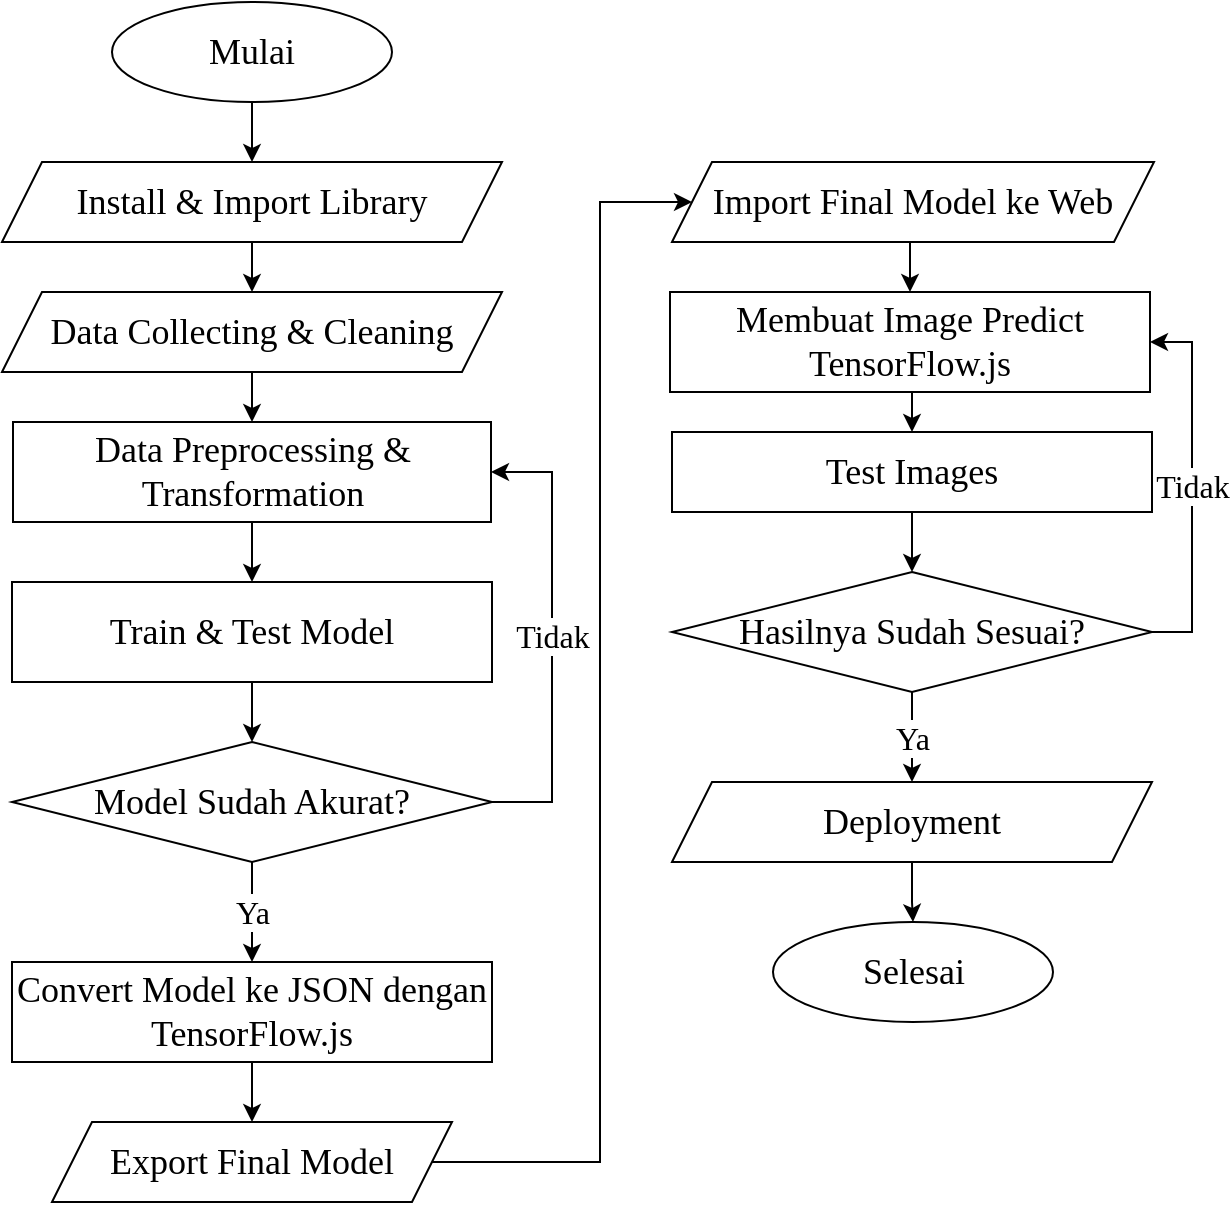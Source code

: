 <mxfile version="20.2.6" type="github">
  <diagram id="zzvXpx5f5zcqOnSdW2SA" name="Page-1">
    <mxGraphModel dx="869" dy="476" grid="1" gridSize="10" guides="1" tooltips="1" connect="1" arrows="1" fold="1" page="1" pageScale="1" pageWidth="827" pageHeight="1169" math="0" shadow="0">
      <root>
        <mxCell id="0" />
        <mxCell id="1" parent="0" />
        <mxCell id="zVf6gFmjgH7ORG9ChD0n-1" style="edgeStyle=orthogonalEdgeStyle;rounded=0;orthogonalLoop=1;jettySize=auto;html=1;exitX=0.5;exitY=1;exitDx=0;exitDy=0;entryX=0.5;entryY=0;entryDx=0;entryDy=0;" edge="1" parent="1" source="zVf6gFmjgH7ORG9ChD0n-2" target="zVf6gFmjgH7ORG9ChD0n-5">
          <mxGeometry relative="1" as="geometry" />
        </mxCell>
        <mxCell id="zVf6gFmjgH7ORG9ChD0n-2" value="Mulai" style="ellipse;whiteSpace=wrap;html=1;fontSize=18;fontFamily=Times New Roman;" vertex="1" parent="1">
          <mxGeometry x="180" y="40" width="140" height="50" as="geometry" />
        </mxCell>
        <mxCell id="zVf6gFmjgH7ORG9ChD0n-3" value="Selesai" style="ellipse;whiteSpace=wrap;html=1;fontSize=18;fontFamily=Times New Roman;" vertex="1" parent="1">
          <mxGeometry x="510.5" y="500" width="140" height="50" as="geometry" />
        </mxCell>
        <mxCell id="zVf6gFmjgH7ORG9ChD0n-4" style="edgeStyle=orthogonalEdgeStyle;rounded=0;orthogonalLoop=1;jettySize=auto;html=1;exitX=0.5;exitY=1;exitDx=0;exitDy=0;entryX=0.5;entryY=0;entryDx=0;entryDy=0;" edge="1" parent="1" source="zVf6gFmjgH7ORG9ChD0n-5" target="zVf6gFmjgH7ORG9ChD0n-7">
          <mxGeometry relative="1" as="geometry" />
        </mxCell>
        <mxCell id="zVf6gFmjgH7ORG9ChD0n-5" value="Install &amp;amp; Import Library" style="shape=parallelogram;perimeter=parallelogramPerimeter;whiteSpace=wrap;html=1;fixedSize=1;fontSize=18;fontFamily=Times New Roman;" vertex="1" parent="1">
          <mxGeometry x="125" y="120" width="250" height="40" as="geometry" />
        </mxCell>
        <mxCell id="zVf6gFmjgH7ORG9ChD0n-6" style="edgeStyle=orthogonalEdgeStyle;rounded=0;orthogonalLoop=1;jettySize=auto;html=1;entryX=0.5;entryY=0;entryDx=0;entryDy=0;" edge="1" parent="1" source="zVf6gFmjgH7ORG9ChD0n-7" target="zVf6gFmjgH7ORG9ChD0n-9">
          <mxGeometry relative="1" as="geometry" />
        </mxCell>
        <mxCell id="zVf6gFmjgH7ORG9ChD0n-7" value="Data Collecting &amp;amp; Cleaning" style="shape=parallelogram;perimeter=parallelogramPerimeter;whiteSpace=wrap;html=1;fixedSize=1;fontSize=18;fontFamily=Times New Roman;" vertex="1" parent="1">
          <mxGeometry x="125" y="185" width="250" height="40" as="geometry" />
        </mxCell>
        <mxCell id="zVf6gFmjgH7ORG9ChD0n-8" style="edgeStyle=orthogonalEdgeStyle;rounded=0;orthogonalLoop=1;jettySize=auto;html=1;exitX=0.5;exitY=1;exitDx=0;exitDy=0;" edge="1" parent="1" source="zVf6gFmjgH7ORG9ChD0n-9" target="zVf6gFmjgH7ORG9ChD0n-11">
          <mxGeometry relative="1" as="geometry" />
        </mxCell>
        <mxCell id="zVf6gFmjgH7ORG9ChD0n-9" value="Data Preprocessing &amp;amp; Transformation" style="rounded=0;whiteSpace=wrap;html=1;fontSize=18;fontFamily=Times New Roman;" vertex="1" parent="1">
          <mxGeometry x="130.5" y="250" width="239" height="50" as="geometry" />
        </mxCell>
        <mxCell id="zVf6gFmjgH7ORG9ChD0n-10" style="edgeStyle=orthogonalEdgeStyle;rounded=0;orthogonalLoop=1;jettySize=auto;html=1;exitX=0.5;exitY=1;exitDx=0;exitDy=0;" edge="1" parent="1" source="zVf6gFmjgH7ORG9ChD0n-11" target="zVf6gFmjgH7ORG9ChD0n-18">
          <mxGeometry relative="1" as="geometry" />
        </mxCell>
        <mxCell id="zVf6gFmjgH7ORG9ChD0n-11" value="Train &amp;amp; Test Model" style="rounded=0;whiteSpace=wrap;html=1;fontSize=18;fontFamily=Times New Roman;" vertex="1" parent="1">
          <mxGeometry x="130" y="330" width="240" height="50" as="geometry" />
        </mxCell>
        <mxCell id="zVf6gFmjgH7ORG9ChD0n-12" style="edgeStyle=orthogonalEdgeStyle;rounded=0;orthogonalLoop=1;jettySize=auto;html=1;exitX=0.5;exitY=1;exitDx=0;exitDy=0;entryX=0.5;entryY=0;entryDx=0;entryDy=0;" edge="1" parent="1" source="zVf6gFmjgH7ORG9ChD0n-13" target="zVf6gFmjgH7ORG9ChD0n-15">
          <mxGeometry relative="1" as="geometry" />
        </mxCell>
        <mxCell id="zVf6gFmjgH7ORG9ChD0n-13" value="Convert Model ke JSON dengan TensorFlow.js" style="rounded=0;whiteSpace=wrap;html=1;fontSize=18;fontFamily=Times New Roman;" vertex="1" parent="1">
          <mxGeometry x="130" y="520" width="240" height="50" as="geometry" />
        </mxCell>
        <mxCell id="zVf6gFmjgH7ORG9ChD0n-14" style="edgeStyle=orthogonalEdgeStyle;rounded=0;orthogonalLoop=1;jettySize=auto;html=1;exitX=1;exitY=0.5;exitDx=0;exitDy=0;entryX=0;entryY=0.5;entryDx=0;entryDy=0;" edge="1" parent="1" source="zVf6gFmjgH7ORG9ChD0n-15" target="zVf6gFmjgH7ORG9ChD0n-20">
          <mxGeometry relative="1" as="geometry">
            <Array as="points">
              <mxPoint x="424" y="620" />
              <mxPoint x="424" y="140" />
            </Array>
          </mxGeometry>
        </mxCell>
        <mxCell id="zVf6gFmjgH7ORG9ChD0n-15" value="Export Final Model" style="shape=parallelogram;perimeter=parallelogramPerimeter;whiteSpace=wrap;html=1;fixedSize=1;fontSize=18;fontFamily=Times New Roman;" vertex="1" parent="1">
          <mxGeometry x="150" y="600" width="200" height="40" as="geometry" />
        </mxCell>
        <mxCell id="zVf6gFmjgH7ORG9ChD0n-16" value="Tidak" style="edgeStyle=orthogonalEdgeStyle;rounded=0;orthogonalLoop=1;jettySize=auto;html=1;exitX=1;exitY=0.5;exitDx=0;exitDy=0;entryX=1;entryY=0.5;entryDx=0;entryDy=0;fontSize=16;fontFamily=Times New Roman;" edge="1" parent="1" source="zVf6gFmjgH7ORG9ChD0n-18" target="zVf6gFmjgH7ORG9ChD0n-9">
          <mxGeometry relative="1" as="geometry">
            <Array as="points">
              <mxPoint x="400" y="440" />
              <mxPoint x="400" y="275" />
            </Array>
          </mxGeometry>
        </mxCell>
        <mxCell id="zVf6gFmjgH7ORG9ChD0n-17" value="Ya" style="edgeStyle=orthogonalEdgeStyle;rounded=0;orthogonalLoop=1;jettySize=auto;html=1;exitX=0.5;exitY=1;exitDx=0;exitDy=0;entryX=0.5;entryY=0;entryDx=0;entryDy=0;fontSize=16;fontFamily=Times New Roman;" edge="1" parent="1" source="zVf6gFmjgH7ORG9ChD0n-18" target="zVf6gFmjgH7ORG9ChD0n-13">
          <mxGeometry relative="1" as="geometry" />
        </mxCell>
        <mxCell id="zVf6gFmjgH7ORG9ChD0n-18" value="Model Sudah Akurat?" style="rhombus;whiteSpace=wrap;html=1;fontSize=18;fontFamily=Times New Roman;" vertex="1" parent="1">
          <mxGeometry x="130" y="410" width="240" height="60" as="geometry" />
        </mxCell>
        <mxCell id="zVf6gFmjgH7ORG9ChD0n-19" style="edgeStyle=orthogonalEdgeStyle;rounded=0;orthogonalLoop=1;jettySize=auto;html=1;exitX=0.5;exitY=1;exitDx=0;exitDy=0;entryX=0.5;entryY=0;entryDx=0;entryDy=0;" edge="1" parent="1" source="zVf6gFmjgH7ORG9ChD0n-20" target="zVf6gFmjgH7ORG9ChD0n-22">
          <mxGeometry relative="1" as="geometry" />
        </mxCell>
        <mxCell id="zVf6gFmjgH7ORG9ChD0n-20" value="Import Final Model ke Web" style="shape=parallelogram;perimeter=parallelogramPerimeter;whiteSpace=wrap;html=1;fixedSize=1;fontSize=18;fontFamily=Times New Roman;" vertex="1" parent="1">
          <mxGeometry x="460" y="120" width="241" height="40" as="geometry" />
        </mxCell>
        <mxCell id="zVf6gFmjgH7ORG9ChD0n-21" style="edgeStyle=orthogonalEdgeStyle;rounded=0;orthogonalLoop=1;jettySize=auto;html=1;exitX=0.5;exitY=1;exitDx=0;exitDy=0;entryX=0.5;entryY=0;entryDx=0;entryDy=0;" edge="1" parent="1" source="zVf6gFmjgH7ORG9ChD0n-22" target="zVf6gFmjgH7ORG9ChD0n-26">
          <mxGeometry relative="1" as="geometry" />
        </mxCell>
        <mxCell id="zVf6gFmjgH7ORG9ChD0n-22" value="Membuat Image Predict TensorFlow.js" style="rounded=0;whiteSpace=wrap;html=1;fontSize=18;fontFamily=Times New Roman;" vertex="1" parent="1">
          <mxGeometry x="459" y="185" width="240" height="50" as="geometry" />
        </mxCell>
        <mxCell id="zVf6gFmjgH7ORG9ChD0n-31" style="edgeStyle=orthogonalEdgeStyle;rounded=0;orthogonalLoop=1;jettySize=auto;html=1;exitX=0.5;exitY=1;exitDx=0;exitDy=0;" edge="1" parent="1" source="zVf6gFmjgH7ORG9ChD0n-24" target="zVf6gFmjgH7ORG9ChD0n-3">
          <mxGeometry relative="1" as="geometry" />
        </mxCell>
        <mxCell id="zVf6gFmjgH7ORG9ChD0n-24" value="Deployment" style="shape=parallelogram;perimeter=parallelogramPerimeter;whiteSpace=wrap;html=1;fixedSize=1;fontSize=18;fontFamily=Times New Roman;" vertex="1" parent="1">
          <mxGeometry x="460" y="430" width="240" height="40" as="geometry" />
        </mxCell>
        <mxCell id="zVf6gFmjgH7ORG9ChD0n-25" style="edgeStyle=orthogonalEdgeStyle;rounded=0;orthogonalLoop=1;jettySize=auto;html=1;exitX=0.5;exitY=1;exitDx=0;exitDy=0;entryX=0.5;entryY=0;entryDx=0;entryDy=0;" edge="1" parent="1" source="zVf6gFmjgH7ORG9ChD0n-26" target="zVf6gFmjgH7ORG9ChD0n-29">
          <mxGeometry relative="1" as="geometry" />
        </mxCell>
        <mxCell id="zVf6gFmjgH7ORG9ChD0n-26" value="Test Images" style="rounded=0;whiteSpace=wrap;html=1;fontSize=18;fontFamily=Times New Roman;" vertex="1" parent="1">
          <mxGeometry x="460" y="255" width="240" height="40" as="geometry" />
        </mxCell>
        <mxCell id="zVf6gFmjgH7ORG9ChD0n-27" value="Ya" style="edgeStyle=orthogonalEdgeStyle;rounded=0;orthogonalLoop=1;jettySize=auto;html=1;exitX=0.5;exitY=1;exitDx=0;exitDy=0;fontSize=16;fontFamily=Times New Roman;" edge="1" parent="1" source="zVf6gFmjgH7ORG9ChD0n-29" target="zVf6gFmjgH7ORG9ChD0n-24">
          <mxGeometry relative="1" as="geometry" />
        </mxCell>
        <mxCell id="zVf6gFmjgH7ORG9ChD0n-28" value="Tidak" style="edgeStyle=orthogonalEdgeStyle;rounded=0;orthogonalLoop=1;jettySize=auto;html=1;exitX=1;exitY=0.5;exitDx=0;exitDy=0;entryX=1;entryY=0.5;entryDx=0;entryDy=0;fontSize=16;fontFamily=Times New Roman;" edge="1" parent="1" source="zVf6gFmjgH7ORG9ChD0n-29" target="zVf6gFmjgH7ORG9ChD0n-22">
          <mxGeometry relative="1" as="geometry" />
        </mxCell>
        <mxCell id="zVf6gFmjgH7ORG9ChD0n-29" value="Hasilnya Sudah Sesuai?" style="rhombus;whiteSpace=wrap;html=1;fontSize=18;fontFamily=Times New Roman;" vertex="1" parent="1">
          <mxGeometry x="460" y="325" width="240" height="60" as="geometry" />
        </mxCell>
      </root>
    </mxGraphModel>
  </diagram>
</mxfile>
